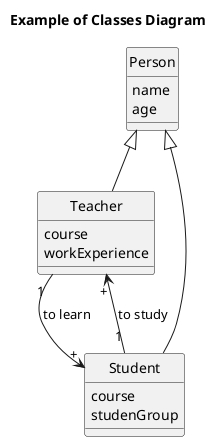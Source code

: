 @startuml

hide circle
title Example of Classes Diagram 

Class Person {
    name
    age
}

Class Teacher {
    course
    workExperience
}

Class Student {
    course
    studenGroup
}

Person <|-- Teacher

Person <|-- Student

Teacher"1" --> "+"Student : to learn

Student"1" --> "+"Teacher : to study 

@enduml
